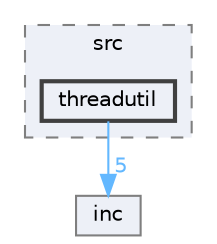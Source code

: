 digraph "/Users/mylhyz/Downloads/libupnp-1.14.18/upnp/src/threadutil"
{
 // LATEX_PDF_SIZE
  bgcolor="transparent";
  edge [fontname=Helvetica,fontsize=10,labelfontname=Helvetica,labelfontsize=10];
  node [fontname=Helvetica,fontsize=10,shape=box,height=0.2,width=0.4];
  compound=true
  subgraph clusterdir_9eafd26b178b581de33acfe950a9348a {
    graph [ bgcolor="#edf0f7", pencolor="grey50", label="src", fontname=Helvetica,fontsize=10 style="filled,dashed", URL="dir_9eafd26b178b581de33acfe950a9348a.html",tooltip=""]
  dir_b55379a609a24e9497a7ea9c4103a8a7 [label="threadutil", fillcolor="#edf0f7", color="grey25", style="filled,bold", URL="dir_b55379a609a24e9497a7ea9c4103a8a7.html",tooltip=""];
  }
  dir_3da35c713fa963ae049913675ac870d6 [label="inc", fillcolor="#edf0f7", color="grey50", style="filled", URL="dir_3da35c713fa963ae049913675ac870d6.html",tooltip=""];
  dir_b55379a609a24e9497a7ea9c4103a8a7->dir_3da35c713fa963ae049913675ac870d6 [headlabel="5", labeldistance=1.5 headhref="dir_000021_000009.html" href="dir_000021_000009.html" color="steelblue1" fontcolor="steelblue1"];
}
